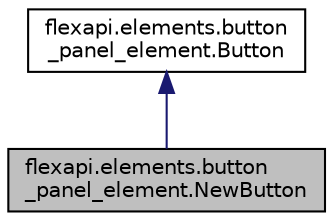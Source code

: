 digraph "flexapi.elements.button_panel_element.NewButton"
{
  edge [fontname="Helvetica",fontsize="10",labelfontname="Helvetica",labelfontsize="10"];
  node [fontname="Helvetica",fontsize="10",shape=record];
  Node1 [label="flexapi.elements.button\l_panel_element.NewButton",height=0.2,width=0.4,color="black", fillcolor="grey75", style="filled", fontcolor="black"];
  Node2 -> Node1 [dir="back",color="midnightblue",fontsize="10",style="solid",fontname="Helvetica"];
  Node2 [label="flexapi.elements.button\l_panel_element.Button",height=0.2,width=0.4,color="black", fillcolor="white", style="filled",URL="$classflexapi_1_1elements_1_1button__panel__element_1_1_button.html"];
}
